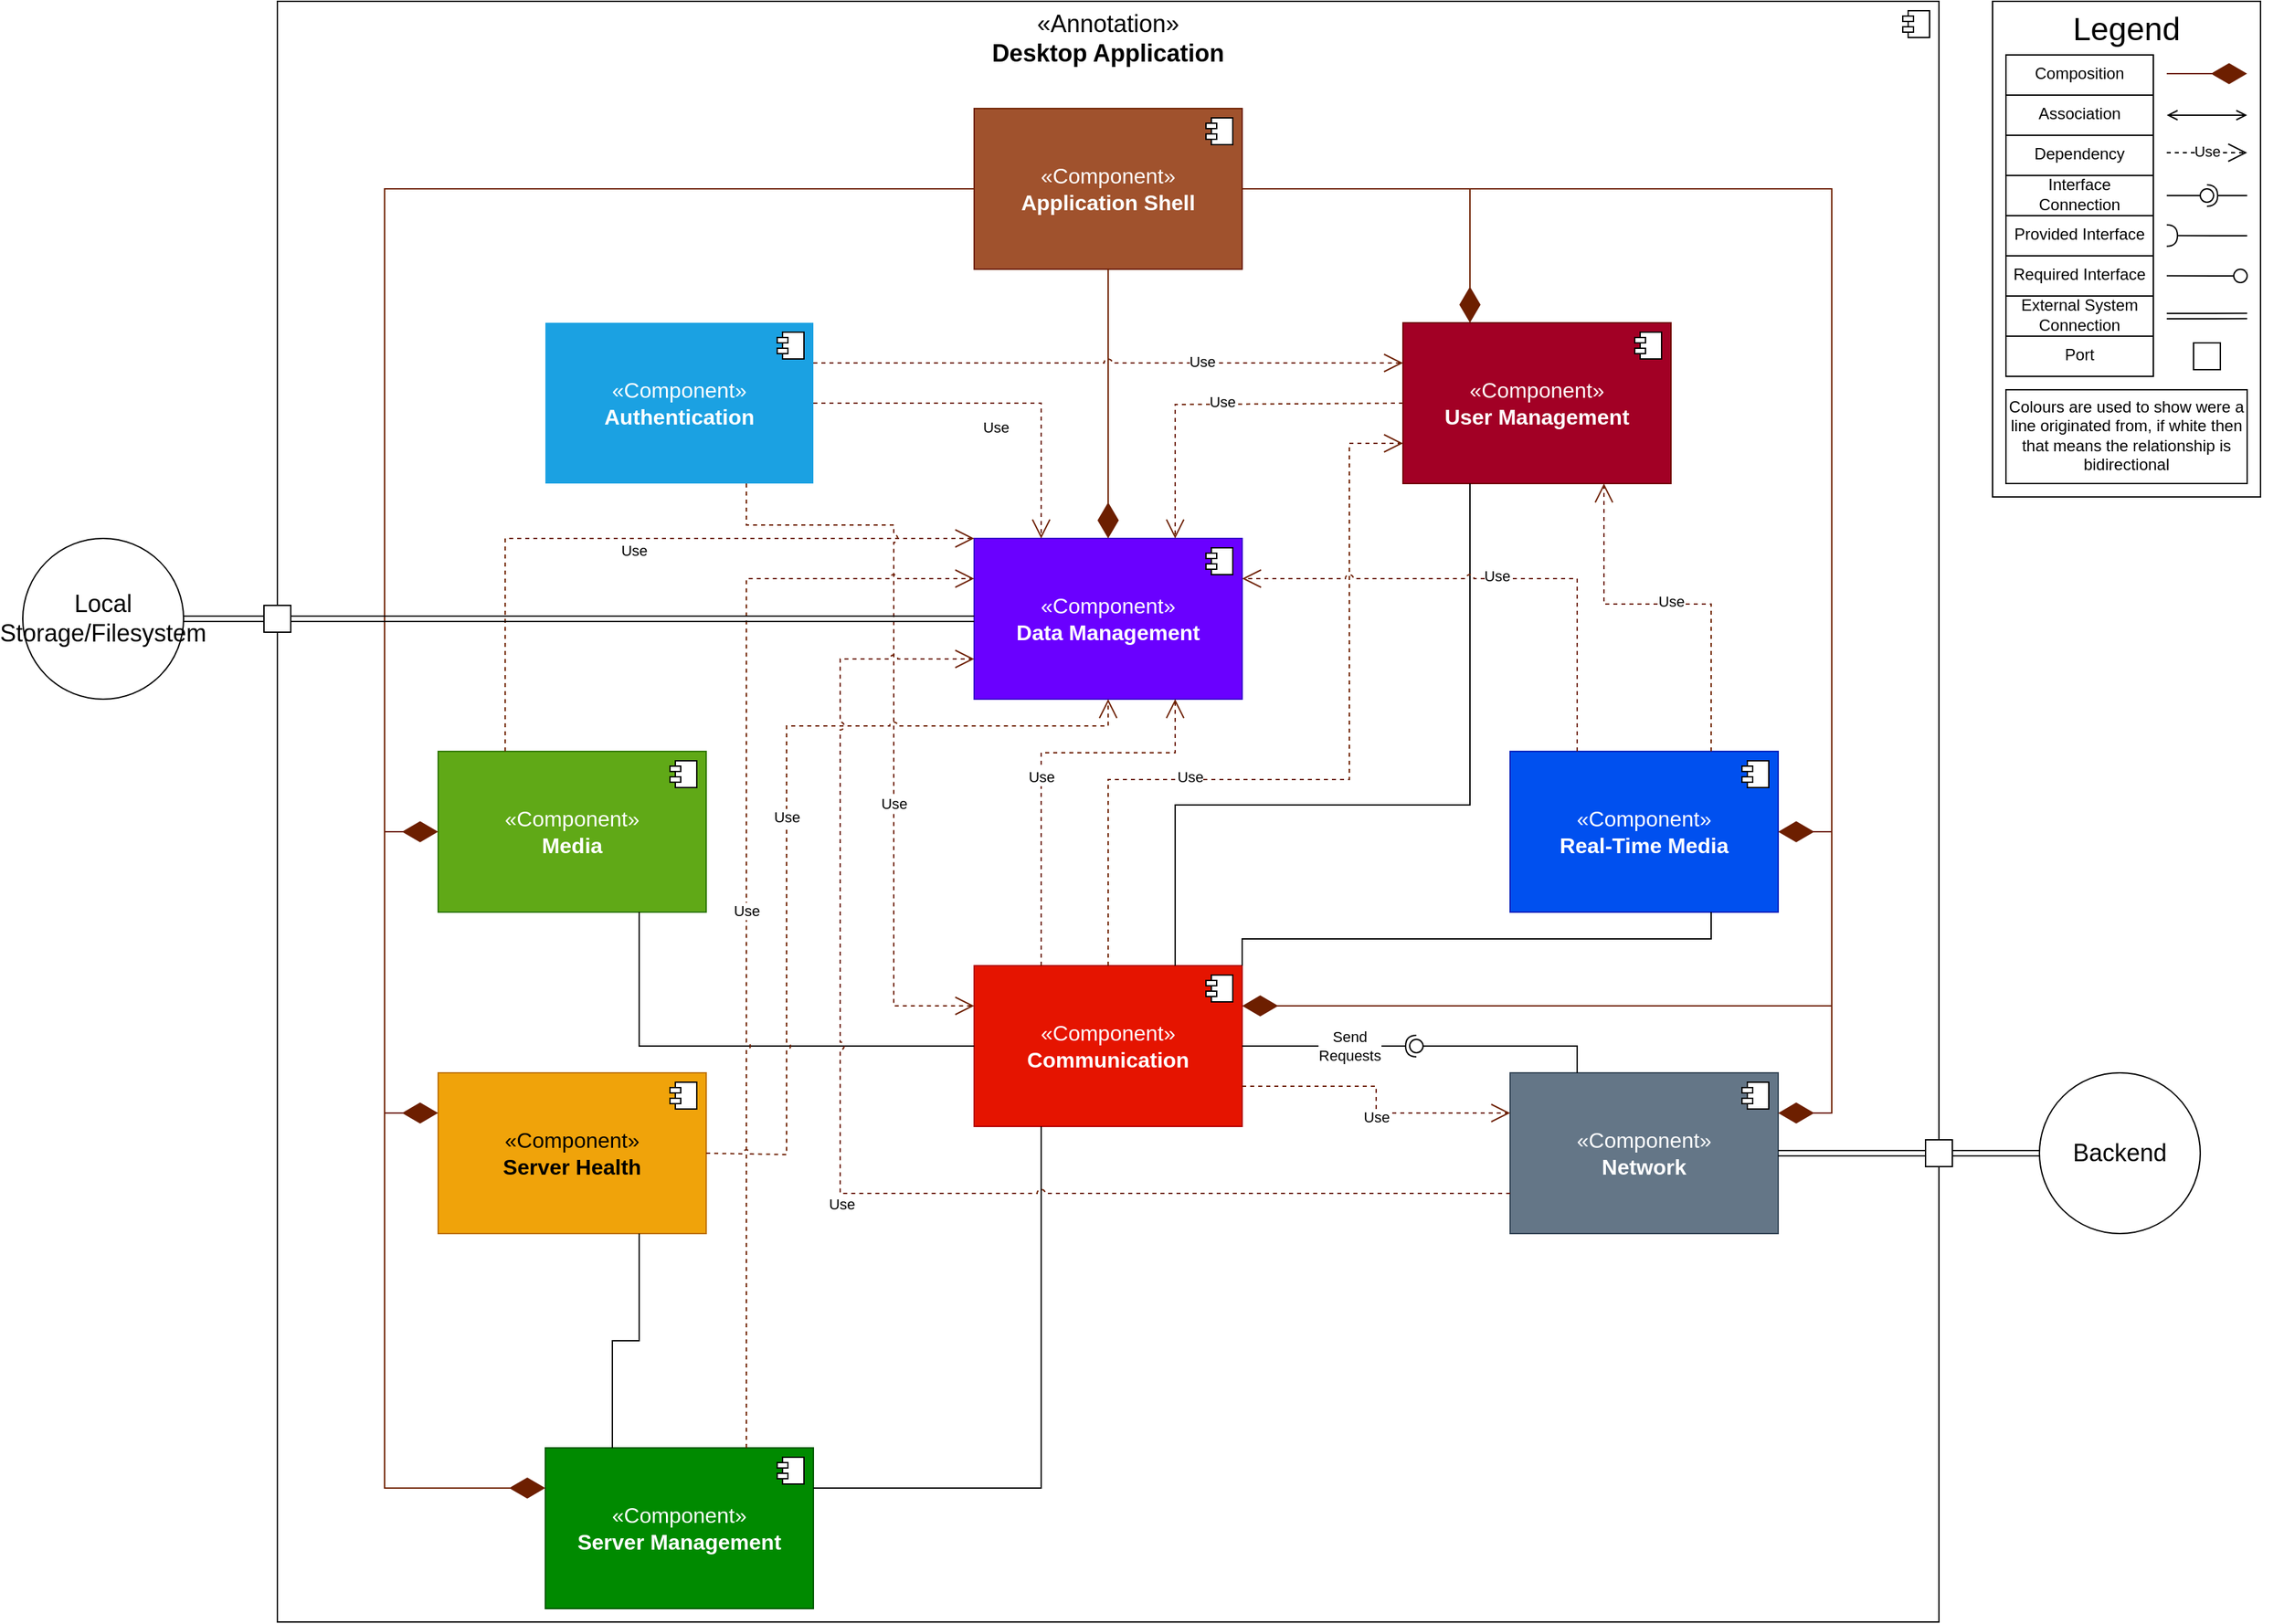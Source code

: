 <mxfile version="28.0.9">
  <diagram name="Page-1" id="DsRGJmGJqcMgEW-HnMj5">
    <mxGraphModel dx="4339" dy="2342" grid="1" gridSize="10" guides="1" tooltips="1" connect="1" arrows="1" fold="1" page="1" pageScale="1" pageWidth="827" pageHeight="1169" math="0" shadow="0">
      <root>
        <mxCell id="0" />
        <mxCell id="1" parent="0" />
        <mxCell id="caR7gAtZFD9YYuB8HHjG-178" value="&lt;font style=&quot;font-size: 18px;&quot;&gt;«&lt;font&gt;Annotation&lt;/font&gt;»&lt;/font&gt;&lt;br&gt;&lt;div&gt;&lt;font style=&quot;font-size: 18px;&quot;&gt;&lt;b&gt;Desktop Application&lt;/b&gt;&lt;/font&gt;&lt;/div&gt;" style="html=1;dropTarget=0;whiteSpace=wrap;verticalAlign=top;fillColor=default;" vertex="1" parent="1">
          <mxGeometry x="-1480" y="-41" width="1240" height="1210" as="geometry" />
        </mxCell>
        <mxCell id="caR7gAtZFD9YYuB8HHjG-179" value="" style="shape=module;jettyWidth=8;jettyHeight=4;" vertex="1" parent="caR7gAtZFD9YYuB8HHjG-178">
          <mxGeometry x="1" width="20" height="20" relative="1" as="geometry">
            <mxPoint x="-27" y="7" as="offset" />
          </mxGeometry>
        </mxCell>
        <mxCell id="caR7gAtZFD9YYuB8HHjG-76" value="&lt;font style=&quot;font-size: 24px;&quot;&gt;Legend&lt;/font&gt;" style="rounded=0;whiteSpace=wrap;html=1;verticalAlign=top;fillColor=none;" vertex="1" parent="1">
          <mxGeometry x="-200" y="-41" width="200" height="370" as="geometry" />
        </mxCell>
        <mxCell id="caR7gAtZFD9YYuB8HHjG-77" value="Composition" style="rounded=0;whiteSpace=wrap;html=1;spacing=2;spacingTop=-2;" vertex="1" parent="1">
          <mxGeometry x="-190" y="-1" width="110" height="30" as="geometry" />
        </mxCell>
        <mxCell id="caR7gAtZFD9YYuB8HHjG-78" value="Association" style="rounded=0;whiteSpace=wrap;html=1;spacingTop=-2;" vertex="1" parent="1">
          <mxGeometry x="-190" y="29" width="110" height="30" as="geometry" />
        </mxCell>
        <mxCell id="caR7gAtZFD9YYuB8HHjG-79" value="Dependency" style="rounded=0;whiteSpace=wrap;html=1;spacingTop=-2;" vertex="1" parent="1">
          <mxGeometry x="-190" y="59" width="110" height="30" as="geometry" />
        </mxCell>
        <mxCell id="caR7gAtZFD9YYuB8HHjG-80" value="Interface Connection" style="rounded=0;whiteSpace=wrap;html=1;spacingTop=-2;" vertex="1" parent="1">
          <mxGeometry x="-190" y="89" width="110" height="30" as="geometry" />
        </mxCell>
        <mxCell id="caR7gAtZFD9YYuB8HHjG-81" value="Provided Interface" style="rounded=0;whiteSpace=wrap;html=1;spacingTop=-2;" vertex="1" parent="1">
          <mxGeometry x="-190" y="119" width="110" height="30" as="geometry" />
        </mxCell>
        <mxCell id="caR7gAtZFD9YYuB8HHjG-82" value="Required Interface" style="rounded=0;whiteSpace=wrap;html=1;spacingTop=-2;" vertex="1" parent="1">
          <mxGeometry x="-190" y="149" width="110" height="30" as="geometry" />
        </mxCell>
        <mxCell id="caR7gAtZFD9YYuB8HHjG-83" value="External System Connection" style="rounded=0;whiteSpace=wrap;html=1;spacingTop=-2;" vertex="1" parent="1">
          <mxGeometry x="-190" y="179" width="110" height="30" as="geometry" />
        </mxCell>
        <mxCell id="caR7gAtZFD9YYuB8HHjG-84" value="" style="endArrow=diamondThin;endFill=1;endSize=24;html=1;rounded=0;fillColor=#a0522d;strokeColor=light-dark(#6D1F00, #ffffff);" edge="1" parent="1">
          <mxGeometry width="160" relative="1" as="geometry">
            <mxPoint x="-70" y="13" as="sourcePoint" />
            <mxPoint x="-10" y="13" as="targetPoint" />
          </mxGeometry>
        </mxCell>
        <mxCell id="caR7gAtZFD9YYuB8HHjG-85" value="" style="endArrow=open;html=1;rounded=0;strokeColor=light-dark(#000000, #ffffff);startArrow=open;startFill=0;endFill=0;jumpStyle=arc;" edge="1" parent="1">
          <mxGeometry width="50" height="50" relative="1" as="geometry">
            <mxPoint x="-10" y="44" as="sourcePoint" />
            <mxPoint x="-70" y="44" as="targetPoint" />
          </mxGeometry>
        </mxCell>
        <mxCell id="caR7gAtZFD9YYuB8HHjG-86" value="Use" style="endArrow=open;endSize=12;dashed=1;html=1;rounded=0;spacingTop=-2;" edge="1" parent="1">
          <mxGeometry width="160" relative="1" as="geometry">
            <mxPoint x="-70" y="72" as="sourcePoint" />
            <mxPoint x="-10" y="72" as="targetPoint" />
          </mxGeometry>
        </mxCell>
        <mxCell id="caR7gAtZFD9YYuB8HHjG-87" value="" style="rounded=0;orthogonalLoop=1;jettySize=auto;html=1;endArrow=halfCircle;endFill=0;endSize=6;strokeWidth=1;sketch=0;" edge="1" parent="1" target="caR7gAtZFD9YYuB8HHjG-89">
          <mxGeometry relative="1" as="geometry">
            <mxPoint x="-10" y="104" as="sourcePoint" />
          </mxGeometry>
        </mxCell>
        <mxCell id="caR7gAtZFD9YYuB8HHjG-88" value="" style="rounded=0;orthogonalLoop=1;jettySize=auto;html=1;endArrow=oval;endFill=0;sketch=0;sourcePerimeterSpacing=0;targetPerimeterSpacing=0;endSize=10;" edge="1" parent="1" target="caR7gAtZFD9YYuB8HHjG-89">
          <mxGeometry relative="1" as="geometry">
            <mxPoint x="-70" y="104" as="sourcePoint" />
          </mxGeometry>
        </mxCell>
        <mxCell id="caR7gAtZFD9YYuB8HHjG-89" value="" style="ellipse;whiteSpace=wrap;html=1;align=center;aspect=fixed;fillColor=none;strokeColor=none;resizable=0;perimeter=centerPerimeter;rotatable=0;allowArrows=0;points=[];outlineConnect=1;" vertex="1" parent="1">
          <mxGeometry x="-45" y="99" width="10" height="10" as="geometry" />
        </mxCell>
        <mxCell id="caR7gAtZFD9YYuB8HHjG-90" value="" style="rounded=0;orthogonalLoop=1;jettySize=auto;html=1;endArrow=halfCircle;endFill=0;endSize=6;strokeWidth=1;sketch=0;fontSize=12;curved=1;" edge="1" parent="1">
          <mxGeometry relative="1" as="geometry">
            <mxPoint x="-10" y="134" as="sourcePoint" />
            <mxPoint x="-70" y="133.92" as="targetPoint" />
          </mxGeometry>
        </mxCell>
        <mxCell id="caR7gAtZFD9YYuB8HHjG-91" value="" style="ellipse;whiteSpace=wrap;html=1;align=center;aspect=fixed;fillColor=none;strokeColor=none;resizable=0;perimeter=centerPerimeter;rotatable=0;allowArrows=0;points=[];outlineConnect=1;" vertex="1" parent="1">
          <mxGeometry x="-50" y="129" width="10" height="10" as="geometry" />
        </mxCell>
        <mxCell id="caR7gAtZFD9YYuB8HHjG-92" value="" style="rounded=0;orthogonalLoop=1;jettySize=auto;html=1;endArrow=oval;endFill=0;sketch=0;sourcePerimeterSpacing=0;targetPerimeterSpacing=0;endSize=10;" edge="1" parent="1">
          <mxGeometry relative="1" as="geometry">
            <mxPoint x="-70" y="163.92" as="sourcePoint" />
            <mxPoint x="-15" y="164" as="targetPoint" />
          </mxGeometry>
        </mxCell>
        <mxCell id="caR7gAtZFD9YYuB8HHjG-93" value="" style="ellipse;whiteSpace=wrap;html=1;align=center;aspect=fixed;fillColor=none;strokeColor=none;resizable=0;perimeter=centerPerimeter;rotatable=0;allowArrows=0;points=[];outlineConnect=1;" vertex="1" parent="1">
          <mxGeometry x="-45" y="139" width="10" height="10" as="geometry" />
        </mxCell>
        <mxCell id="caR7gAtZFD9YYuB8HHjG-94" value="" style="shape=link;html=1;rounded=0;" edge="1" parent="1">
          <mxGeometry width="100" relative="1" as="geometry">
            <mxPoint x="-70" y="194" as="sourcePoint" />
            <mxPoint x="-10" y="193.92" as="targetPoint" />
          </mxGeometry>
        </mxCell>
        <mxCell id="caR7gAtZFD9YYuB8HHjG-95" value="Colours are used to show were a line originated from, if white then that means the relationship is bidirectional" style="rounded=0;whiteSpace=wrap;html=1;spacingTop=-2;" vertex="1" parent="1">
          <mxGeometry x="-190" y="249" width="180" height="70" as="geometry" />
        </mxCell>
        <mxCell id="caR7gAtZFD9YYuB8HHjG-96" value="&lt;div&gt;&lt;font style=&quot;font-size: 16px;&quot;&gt;«Component»&lt;/font&gt;&lt;/div&gt;&lt;font style=&quot;font-size: 16px;&quot;&gt;&lt;b&gt;&lt;font&gt;Authentication&lt;/font&gt;&lt;/b&gt;&lt;/font&gt;" style="html=1;dropTarget=0;whiteSpace=wrap;fillColor=light-dark(#1ba1e2, #f6d32d);fontColor=#ffffff;strokeColor=light-dark(default, #f6d32d);" vertex="1" parent="1">
          <mxGeometry x="-1280" y="199" width="200" height="120" as="geometry" />
        </mxCell>
        <mxCell id="caR7gAtZFD9YYuB8HHjG-97" value="" style="shape=module;jettyWidth=8;jettyHeight=4;" vertex="1" parent="caR7gAtZFD9YYuB8HHjG-96">
          <mxGeometry x="1" width="20" height="20" relative="1" as="geometry">
            <mxPoint x="-27" y="7" as="offset" />
          </mxGeometry>
        </mxCell>
        <mxCell id="caR7gAtZFD9YYuB8HHjG-98" value="" style="ellipse;whiteSpace=wrap;html=1;align=center;aspect=fixed;fillColor=none;strokeColor=none;resizable=0;perimeter=centerPerimeter;rotatable=0;allowArrows=0;points=[];outlineConnect=1;" vertex="1" parent="1">
          <mxGeometry x="-1050" y="474" width="10" height="10" as="geometry" />
        </mxCell>
        <mxCell id="caR7gAtZFD9YYuB8HHjG-99" value="&lt;div&gt;&lt;font style=&quot;font-size: 16px;&quot;&gt;«Component»&lt;/font&gt;&lt;/div&gt;&lt;font style=&quot;font-size: 16px;&quot;&gt;&lt;b&gt;&lt;font&gt;Application Shell&lt;/font&gt;&lt;/b&gt;&lt;/font&gt;" style="html=1;dropTarget=0;whiteSpace=wrap;fillColor=#a0522d;strokeColor=#6D1F00;fontColor=#ffffff;" vertex="1" parent="1">
          <mxGeometry x="-960" y="39" width="200" height="120" as="geometry" />
        </mxCell>
        <mxCell id="caR7gAtZFD9YYuB8HHjG-100" value="" style="shape=module;jettyWidth=8;jettyHeight=4;" vertex="1" parent="caR7gAtZFD9YYuB8HHjG-99">
          <mxGeometry x="1" width="20" height="20" relative="1" as="geometry">
            <mxPoint x="-27" y="7" as="offset" />
          </mxGeometry>
        </mxCell>
        <mxCell id="caR7gAtZFD9YYuB8HHjG-101" value="&lt;div&gt;&lt;font style=&quot;font-size: 16px;&quot;&gt;«Component»&lt;/font&gt;&lt;/div&gt;&lt;font style=&quot;font-size: 16px;&quot;&gt;&lt;b&gt;&lt;font&gt;Server Management&lt;/font&gt;&lt;/b&gt;&lt;/font&gt;" style="html=1;dropTarget=0;whiteSpace=wrap;fillColor=#008a00;fontColor=#ffffff;strokeColor=#005700;" vertex="1" parent="1">
          <mxGeometry x="-1280" y="1039" width="200" height="120" as="geometry" />
        </mxCell>
        <mxCell id="caR7gAtZFD9YYuB8HHjG-102" value="" style="shape=module;jettyWidth=8;jettyHeight=4;" vertex="1" parent="caR7gAtZFD9YYuB8HHjG-101">
          <mxGeometry x="1" width="20" height="20" relative="1" as="geometry">
            <mxPoint x="-27" y="7" as="offset" />
          </mxGeometry>
        </mxCell>
        <mxCell id="caR7gAtZFD9YYuB8HHjG-103" value="&lt;div&gt;&lt;font style=&quot;font-size: 16px;&quot;&gt;«Component»&lt;/font&gt;&lt;/div&gt;&lt;font style=&quot;font-size: 16px;&quot;&gt;&lt;b&gt;&lt;font&gt;Communication&lt;/font&gt;&lt;/b&gt;&lt;/font&gt;" style="html=1;dropTarget=0;whiteSpace=wrap;fillColor=light-dark(#e51400, #e01b24);fontColor=#ffffff;strokeColor=light-dark(#B20000, #ed333b);" vertex="1" parent="1">
          <mxGeometry x="-960" y="679" width="200" height="120" as="geometry" />
        </mxCell>
        <mxCell id="caR7gAtZFD9YYuB8HHjG-104" value="" style="shape=module;jettyWidth=8;jettyHeight=4;" vertex="1" parent="caR7gAtZFD9YYuB8HHjG-103">
          <mxGeometry x="1" width="20" height="20" relative="1" as="geometry">
            <mxPoint x="-27" y="7" as="offset" />
          </mxGeometry>
        </mxCell>
        <mxCell id="caR7gAtZFD9YYuB8HHjG-105" value="&lt;div&gt;&lt;font style=&quot;font-size: 16px;&quot;&gt;«Component»&lt;/font&gt;&lt;/div&gt;&lt;font style=&quot;font-size: 16px;&quot;&gt;&lt;b&gt;&lt;font&gt;Real-Time Media&lt;/font&gt;&lt;/b&gt;&lt;/font&gt;" style="html=1;dropTarget=0;whiteSpace=wrap;fillColor=#0050ef;fontColor=#ffffff;strokeColor=#001DBC;" vertex="1" parent="1">
          <mxGeometry x="-560" y="519" width="200" height="120" as="geometry" />
        </mxCell>
        <mxCell id="caR7gAtZFD9YYuB8HHjG-106" value="" style="shape=module;jettyWidth=8;jettyHeight=4;" vertex="1" parent="caR7gAtZFD9YYuB8HHjG-105">
          <mxGeometry x="1" width="20" height="20" relative="1" as="geometry">
            <mxPoint x="-27" y="7" as="offset" />
          </mxGeometry>
        </mxCell>
        <mxCell id="caR7gAtZFD9YYuB8HHjG-107" value="&lt;div&gt;&lt;font style=&quot;font-size: 16px;&quot;&gt;«Component»&lt;/font&gt;&lt;/div&gt;&lt;font style=&quot;font-size: 16px;&quot;&gt;&lt;b&gt;&lt;font&gt;Data Management&lt;/font&gt;&lt;/b&gt;&lt;/font&gt;" style="html=1;dropTarget=0;whiteSpace=wrap;fillColor=#6a00ff;fontColor=#ffffff;strokeColor=#3700CC;" vertex="1" parent="1">
          <mxGeometry x="-960" y="360" width="200" height="120" as="geometry" />
        </mxCell>
        <mxCell id="caR7gAtZFD9YYuB8HHjG-108" value="" style="shape=module;jettyWidth=8;jettyHeight=4;" vertex="1" parent="caR7gAtZFD9YYuB8HHjG-107">
          <mxGeometry x="1" width="20" height="20" relative="1" as="geometry">
            <mxPoint x="-27" y="7" as="offset" />
          </mxGeometry>
        </mxCell>
        <mxCell id="caR7gAtZFD9YYuB8HHjG-109" value="&lt;div&gt;&lt;font style=&quot;font-size: 16px;&quot;&gt;«Component»&lt;/font&gt;&lt;/div&gt;&lt;font style=&quot;font-size: 16px;&quot;&gt;&lt;b&gt;&lt;font&gt;User Management&lt;/font&gt;&lt;/b&gt;&lt;/font&gt;" style="html=1;dropTarget=0;whiteSpace=wrap;fillColor=#a20025;fontColor=#ffffff;strokeColor=#6F0000;" vertex="1" parent="1">
          <mxGeometry x="-640" y="199" width="200" height="120" as="geometry" />
        </mxCell>
        <mxCell id="caR7gAtZFD9YYuB8HHjG-110" value="" style="shape=module;jettyWidth=8;jettyHeight=4;" vertex="1" parent="caR7gAtZFD9YYuB8HHjG-109">
          <mxGeometry x="1" width="20" height="20" relative="1" as="geometry">
            <mxPoint x="-27" y="7" as="offset" />
          </mxGeometry>
        </mxCell>
        <mxCell id="caR7gAtZFD9YYuB8HHjG-111" value="&lt;div&gt;&lt;font style=&quot;font-size: 16px;&quot;&gt;«Component»&lt;/font&gt;&lt;/div&gt;&lt;font style=&quot;font-size: 16px;&quot;&gt;&lt;b&gt;&lt;font&gt;Network&lt;/font&gt;&lt;/b&gt;&lt;/font&gt;" style="html=1;dropTarget=0;whiteSpace=wrap;fillColor=light-dark(#647687, #613583);strokeColor=light-dark(#314354, #613583);fontColor=#ffffff;" vertex="1" parent="1">
          <mxGeometry x="-560" y="759" width="200" height="120" as="geometry" />
        </mxCell>
        <mxCell id="caR7gAtZFD9YYuB8HHjG-112" value="" style="shape=module;jettyWidth=8;jettyHeight=4;" vertex="1" parent="caR7gAtZFD9YYuB8HHjG-111">
          <mxGeometry x="1" width="20" height="20" relative="1" as="geometry">
            <mxPoint x="-27" y="7" as="offset" />
          </mxGeometry>
        </mxCell>
        <mxCell id="caR7gAtZFD9YYuB8HHjG-113" value="&lt;font style=&quot;font-size: 18px;&quot;&gt;Backend&lt;/font&gt;" style="ellipse;whiteSpace=wrap;html=1;aspect=fixed;" vertex="1" parent="1">
          <mxGeometry x="-165" y="759" width="120" height="120" as="geometry" />
        </mxCell>
        <mxCell id="caR7gAtZFD9YYuB8HHjG-114" value="" style="ellipse;whiteSpace=wrap;html=1;align=center;aspect=fixed;fillColor=none;strokeColor=none;resizable=0;perimeter=centerPerimeter;rotatable=0;allowArrows=0;points=[];outlineConnect=1;" vertex="1" parent="1">
          <mxGeometry x="-695" y="824" width="10" height="10" as="geometry" />
        </mxCell>
        <mxCell id="caR7gAtZFD9YYuB8HHjG-115" value="&lt;font style=&quot;font-size: 18px;&quot;&gt;Local Storage/Filesystem&lt;/font&gt;" style="ellipse;whiteSpace=wrap;html=1;aspect=fixed;" vertex="1" parent="1">
          <mxGeometry x="-1670" y="360" width="120" height="120" as="geometry" />
        </mxCell>
        <mxCell id="caR7gAtZFD9YYuB8HHjG-116" value="&lt;div&gt;&lt;font style=&quot;font-size: 16px;&quot;&gt;«Component»&lt;/font&gt;&lt;/div&gt;&lt;font style=&quot;font-size: 16px;&quot;&gt;&lt;b&gt;&lt;font&gt;Server Health&lt;/font&gt;&lt;/b&gt;&lt;/font&gt;" style="html=1;dropTarget=0;whiteSpace=wrap;fillColor=#f0a30a;fontColor=#000000;strokeColor=#BD7000;" vertex="1" parent="1">
          <mxGeometry x="-1360" y="759" width="200" height="120" as="geometry" />
        </mxCell>
        <mxCell id="caR7gAtZFD9YYuB8HHjG-117" value="" style="shape=module;jettyWidth=8;jettyHeight=4;" vertex="1" parent="caR7gAtZFD9YYuB8HHjG-116">
          <mxGeometry x="1" width="20" height="20" relative="1" as="geometry">
            <mxPoint x="-27" y="7" as="offset" />
          </mxGeometry>
        </mxCell>
        <mxCell id="caR7gAtZFD9YYuB8HHjG-118" value="&lt;div&gt;&lt;font style=&quot;font-size: 16px;&quot;&gt;«Component»&lt;/font&gt;&lt;/div&gt;&lt;font style=&quot;font-size: 16px;&quot;&gt;&lt;b&gt;&lt;font&gt;Media&lt;/font&gt;&lt;/b&gt;&lt;/font&gt;" style="html=1;dropTarget=0;whiteSpace=wrap;fillColor=light-dark(#60A917,#305909);fontColor=#ffffff;strokeColor=light-dark(#2D7600,#385924);" vertex="1" parent="1">
          <mxGeometry x="-1360" y="519" width="200" height="120" as="geometry" />
        </mxCell>
        <mxCell id="caR7gAtZFD9YYuB8HHjG-119" value="" style="shape=module;jettyWidth=8;jettyHeight=4;" vertex="1" parent="caR7gAtZFD9YYuB8HHjG-118">
          <mxGeometry x="1" width="20" height="20" relative="1" as="geometry">
            <mxPoint x="-27" y="7" as="offset" />
          </mxGeometry>
        </mxCell>
        <mxCell id="caR7gAtZFD9YYuB8HHjG-120" value="" style="endArrow=diamondThin;endFill=1;endSize=24;html=1;rounded=0;exitX=0;exitY=0.5;exitDx=0;exitDy=0;fillColor=#a0522d;strokeColor=#6D1F00;entryX=0;entryY=0.5;entryDx=0;entryDy=0;" edge="1" parent="1" source="caR7gAtZFD9YYuB8HHjG-99" target="caR7gAtZFD9YYuB8HHjG-118">
          <mxGeometry width="160" relative="1" as="geometry">
            <mxPoint x="-970" y="664" as="sourcePoint" />
            <mxPoint x="-1370" y="509" as="targetPoint" />
            <Array as="points">
              <mxPoint x="-1400" y="99" />
              <mxPoint x="-1400" y="579" />
            </Array>
          </mxGeometry>
        </mxCell>
        <mxCell id="caR7gAtZFD9YYuB8HHjG-122" value="" style="endArrow=diamondThin;endFill=1;endSize=24;html=1;rounded=0;exitX=1;exitY=0.5;exitDx=0;exitDy=0;fillColor=#a0522d;strokeColor=#6D1F00;entryX=0.25;entryY=0;entryDx=0;entryDy=0;" edge="1" parent="1" source="caR7gAtZFD9YYuB8HHjG-99" target="caR7gAtZFD9YYuB8HHjG-109">
          <mxGeometry width="160" relative="1" as="geometry">
            <mxPoint x="-650" y="829" as="sourcePoint" />
            <mxPoint x="-450" y="739" as="targetPoint" />
            <Array as="points">
              <mxPoint x="-590" y="99" />
            </Array>
          </mxGeometry>
        </mxCell>
        <mxCell id="caR7gAtZFD9YYuB8HHjG-123" value="" style="endArrow=diamondThin;endFill=1;endSize=24;html=1;rounded=0;exitX=0.5;exitY=1;exitDx=0;exitDy=0;fillColor=#a0522d;strokeColor=#6D1F00;entryX=0.5;entryY=0;entryDx=0;entryDy=0;" edge="1" parent="1" source="caR7gAtZFD9YYuB8HHjG-99" target="caR7gAtZFD9YYuB8HHjG-107">
          <mxGeometry width="160" relative="1" as="geometry">
            <mxPoint x="-790" y="749" as="sourcePoint" />
            <mxPoint x="-990" y="659" as="targetPoint" />
          </mxGeometry>
        </mxCell>
        <mxCell id="caR7gAtZFD9YYuB8HHjG-124" value="" style="endArrow=diamondThin;endFill=1;endSize=24;html=1;rounded=0;exitX=0;exitY=0.5;exitDx=0;exitDy=0;fillColor=#a0522d;strokeColor=#6D1F00;entryX=0;entryY=0.25;entryDx=0;entryDy=0;" edge="1" parent="1" source="caR7gAtZFD9YYuB8HHjG-99" target="caR7gAtZFD9YYuB8HHjG-116">
          <mxGeometry width="160" relative="1" as="geometry">
            <mxPoint x="-1025" y="1179" as="sourcePoint" />
            <mxPoint x="-1145" y="809" as="targetPoint" />
            <Array as="points">
              <mxPoint x="-1400" y="99" />
              <mxPoint x="-1400" y="789" />
            </Array>
          </mxGeometry>
        </mxCell>
        <mxCell id="caR7gAtZFD9YYuB8HHjG-125" value="" style="endArrow=diamondThin;endFill=1;endSize=24;html=1;rounded=0;exitX=0;exitY=0.5;exitDx=0;exitDy=0;fillColor=#a0522d;strokeColor=#6D1F00;entryX=0;entryY=0.25;entryDx=0;entryDy=0;" edge="1" parent="1" source="caR7gAtZFD9YYuB8HHjG-99" target="caR7gAtZFD9YYuB8HHjG-101">
          <mxGeometry width="160" relative="1" as="geometry">
            <mxPoint x="-880" y="969" as="sourcePoint" />
            <mxPoint x="-1080" y="1099" as="targetPoint" />
            <Array as="points">
              <mxPoint x="-1400" y="99" />
              <mxPoint x="-1400" y="1069" />
            </Array>
          </mxGeometry>
        </mxCell>
        <mxCell id="caR7gAtZFD9YYuB8HHjG-126" value="" style="endArrow=diamondThin;endFill=1;endSize=24;html=1;rounded=0;exitX=1;exitY=0.5;exitDx=0;exitDy=0;fillColor=#a0522d;strokeColor=#6D1F00;entryX=1;entryY=0.25;entryDx=0;entryDy=0;" edge="1" parent="1" source="caR7gAtZFD9YYuB8HHjG-99" target="caR7gAtZFD9YYuB8HHjG-111">
          <mxGeometry width="160" relative="1" as="geometry">
            <mxPoint x="-460" y="749" as="sourcePoint" />
            <mxPoint x="-330" y="799" as="targetPoint" />
            <Array as="points">
              <mxPoint x="-320" y="99" />
              <mxPoint x="-320" y="789" />
            </Array>
          </mxGeometry>
        </mxCell>
        <mxCell id="caR7gAtZFD9YYuB8HHjG-127" value="Use" style="endArrow=open;endSize=12;dashed=1;html=1;rounded=0;exitX=1;exitY=0.75;exitDx=0;exitDy=0;fillColor=#a0522d;strokeColor=light-dark(#6D1F00,#ED333B);jumpStyle=arc;labelPosition=center;verticalLabelPosition=bottom;align=center;verticalAlign=top;startArrow=none;startFill=0;startSize=12;entryX=0;entryY=0.25;entryDx=0;entryDy=0;" edge="1" parent="1" source="caR7gAtZFD9YYuB8HHjG-103" target="caR7gAtZFD9YYuB8HHjG-111">
          <mxGeometry width="160" relative="1" as="geometry">
            <mxPoint x="-310" y="619" as="sourcePoint" />
            <mxPoint x="-540" y="679" as="targetPoint" />
            <Array as="points">
              <mxPoint x="-660" y="769" />
              <mxPoint x="-660" y="789" />
            </Array>
          </mxGeometry>
        </mxCell>
        <mxCell id="caR7gAtZFD9YYuB8HHjG-131" value="Use" style="endArrow=open;endSize=12;dashed=1;html=1;rounded=0;exitX=1;exitY=0.25;exitDx=0;exitDy=0;fillColor=#a0522d;strokeColor=light-dark(#6D1F00,#F6D32D);jumpStyle=arc;labelPosition=center;verticalLabelPosition=bottom;align=center;verticalAlign=top;startArrow=none;startFill=0;startSize=12;entryX=0;entryY=0.25;entryDx=0;entryDy=0;spacingTop=-5;" edge="1" parent="1" source="caR7gAtZFD9YYuB8HHjG-96" target="caR7gAtZFD9YYuB8HHjG-109">
          <mxGeometry x="0.318" y="9" width="160" relative="1" as="geometry">
            <mxPoint x="-380" y="799" as="sourcePoint" />
            <mxPoint x="-740" y="519" as="targetPoint" />
            <Array as="points" />
            <mxPoint as="offset" />
          </mxGeometry>
        </mxCell>
        <mxCell id="caR7gAtZFD9YYuB8HHjG-132" value="Use" style="endArrow=open;endSize=12;dashed=1;html=1;rounded=0;exitX=1;exitY=0.5;exitDx=0;exitDy=0;fillColor=#a0522d;strokeColor=light-dark(#6D1F00,#F6D32D);jumpStyle=arc;labelPosition=center;verticalLabelPosition=bottom;align=center;verticalAlign=top;startArrow=none;startFill=0;startSize=12;entryX=0.25;entryY=0;entryDx=0;entryDy=0;spacingTop=-5;" edge="1" parent="1" source="caR7gAtZFD9YYuB8HHjG-96" target="caR7gAtZFD9YYuB8HHjG-107">
          <mxGeometry y="-10" width="160" relative="1" as="geometry">
            <mxPoint x="-560" y="1069" as="sourcePoint" />
            <mxPoint x="-440" y="669" as="targetPoint" />
            <Array as="points">
              <mxPoint x="-910" y="259" />
            </Array>
            <mxPoint as="offset" />
          </mxGeometry>
        </mxCell>
        <mxCell id="caR7gAtZFD9YYuB8HHjG-137" value="Use" style="endArrow=open;endSize=12;dashed=1;html=1;rounded=0;exitX=0;exitY=0.5;exitDx=0;exitDy=0;fillColor=#a0522d;strokeColor=light-dark(#6D1F00,#FFC5C5);jumpStyle=arc;labelPosition=center;verticalLabelPosition=bottom;align=center;verticalAlign=top;startArrow=none;startFill=0;startSize=12;entryX=0.75;entryY=0;entryDx=0;entryDy=0;spacingTop=-5;" edge="1" parent="1" source="caR7gAtZFD9YYuB8HHjG-109" target="caR7gAtZFD9YYuB8HHjG-107">
          <mxGeometry y="-10" width="160" relative="1" as="geometry">
            <mxPoint x="-570" y="529" as="sourcePoint" />
            <mxPoint x="-400" y="459" as="targetPoint" />
            <Array as="points">
              <mxPoint x="-810" y="260" />
            </Array>
            <mxPoint as="offset" />
          </mxGeometry>
        </mxCell>
        <mxCell id="caR7gAtZFD9YYuB8HHjG-140" value="" style="endArrow=none;html=1;edgeStyle=orthogonalEdgeStyle;rounded=0;exitX=0.25;exitY=1;exitDx=0;exitDy=0;entryX=0.75;entryY=0;entryDx=0;entryDy=0;" edge="1" parent="1" source="caR7gAtZFD9YYuB8HHjG-109" target="caR7gAtZFD9YYuB8HHjG-103">
          <mxGeometry relative="1" as="geometry">
            <mxPoint x="-860" y="529" as="sourcePoint" />
            <mxPoint x="-700" y="529" as="targetPoint" />
            <Array as="points">
              <mxPoint x="-590" y="559" />
              <mxPoint x="-810" y="559" />
            </Array>
          </mxGeometry>
        </mxCell>
        <mxCell id="caR7gAtZFD9YYuB8HHjG-143" value="" style="rounded=0;orthogonalLoop=1;jettySize=auto;html=1;endArrow=oval;endFill=0;sketch=0;sourcePerimeterSpacing=0;targetPerimeterSpacing=0;endSize=10;exitX=0.25;exitY=0;exitDx=0;exitDy=0;strokeColor=light-dark(#000000,#A9B8C7);jumpStyle=arc;" edge="1" parent="1" source="caR7gAtZFD9YYuB8HHjG-111">
          <mxGeometry relative="1" as="geometry">
            <mxPoint x="-700" y="709" as="sourcePoint" />
            <mxPoint x="-630" y="739" as="targetPoint" />
            <Array as="points">
              <mxPoint x="-510" y="739" />
            </Array>
          </mxGeometry>
        </mxCell>
        <mxCell id="caR7gAtZFD9YYuB8HHjG-144" value="" style="rounded=0;orthogonalLoop=1;jettySize=auto;html=1;endArrow=halfCircle;endFill=0;endSize=6;strokeWidth=1;sketch=0;strokeColor=light-dark(#000000,#ED333B);jumpStyle=arc;exitX=1;exitY=0.5;exitDx=0;exitDy=0;" edge="1" parent="1" source="caR7gAtZFD9YYuB8HHjG-103">
          <mxGeometry relative="1" as="geometry">
            <mxPoint x="-860" y="679" as="sourcePoint" />
            <mxPoint x="-630" y="739" as="targetPoint" />
            <Array as="points">
              <mxPoint x="-680" y="739" />
            </Array>
          </mxGeometry>
        </mxCell>
        <mxCell id="caR7gAtZFD9YYuB8HHjG-145" value="Send&lt;br&gt;Requests" style="edgeLabel;html=1;align=center;verticalAlign=middle;resizable=0;points=[];" vertex="1" connectable="0" parent="caR7gAtZFD9YYuB8HHjG-144">
          <mxGeometry x="0.379" relative="1" as="geometry">
            <mxPoint x="-10" as="offset" />
          </mxGeometry>
        </mxCell>
        <mxCell id="caR7gAtZFD9YYuB8HHjG-151" value="Use" style="endArrow=open;endSize=12;dashed=1;html=1;rounded=0;fillColor=#a0522d;strokeColor=light-dark(#6D1F00,#ED333B);jumpStyle=arc;labelPosition=center;verticalLabelPosition=bottom;align=center;verticalAlign=top;startArrow=none;startFill=0;startSize=12;entryX=0;entryY=0.75;entryDx=0;entryDy=0;spacingTop=-5;exitX=0.5;exitY=0;exitDx=0;exitDy=0;" edge="1" parent="1" source="caR7gAtZFD9YYuB8HHjG-103" target="caR7gAtZFD9YYuB8HHjG-109">
          <mxGeometry x="-0.344" y="10" width="160" relative="1" as="geometry">
            <mxPoint x="-810" y="679" as="sourcePoint" />
            <mxPoint x="-690" y="399" as="targetPoint" />
            <mxPoint as="offset" />
            <Array as="points">
              <mxPoint x="-860" y="540" />
              <mxPoint x="-680" y="540" />
              <mxPoint x="-680" y="289" />
            </Array>
          </mxGeometry>
        </mxCell>
        <mxCell id="caR7gAtZFD9YYuB8HHjG-152" value="" style="endArrow=none;html=1;edgeStyle=orthogonalEdgeStyle;rounded=0;exitX=1;exitY=0;exitDx=0;exitDy=0;entryX=0.75;entryY=1;entryDx=0;entryDy=0;jumpStyle=arc;" edge="1" parent="1" source="caR7gAtZFD9YYuB8HHjG-103" target="caR7gAtZFD9YYuB8HHjG-105">
          <mxGeometry relative="1" as="geometry">
            <mxPoint x="-360" y="669" as="sourcePoint" />
            <mxPoint x="-330" y="829" as="targetPoint" />
          </mxGeometry>
        </mxCell>
        <mxCell id="caR7gAtZFD9YYuB8HHjG-154" value="Use" style="endArrow=open;endSize=12;dashed=1;html=1;rounded=0;exitX=0.25;exitY=0;exitDx=0;exitDy=0;fillColor=#a0522d;strokeColor=light-dark(#6D1F00,#ED333B);jumpStyle=arc;labelPosition=center;verticalLabelPosition=bottom;align=center;verticalAlign=top;startArrow=none;startFill=0;startSize=12;entryX=0.75;entryY=1;entryDx=0;entryDy=0;spacingTop=-5;" edge="1" parent="1" source="caR7gAtZFD9YYuB8HHjG-103" target="caR7gAtZFD9YYuB8HHjG-107">
          <mxGeometry width="160" relative="1" as="geometry">
            <mxPoint x="-500" y="744" as="sourcePoint" />
            <mxPoint x="-530" y="539" as="targetPoint" />
            <Array as="points">
              <mxPoint x="-910" y="520" />
              <mxPoint x="-810" y="520" />
            </Array>
          </mxGeometry>
        </mxCell>
        <mxCell id="caR7gAtZFD9YYuB8HHjG-158" value="Use" style="endArrow=open;endSize=12;dashed=1;html=1;rounded=0;exitX=0.25;exitY=0;exitDx=0;exitDy=0;fillColor=#a0522d;strokeColor=light-dark(#6D1F00,#385924);jumpStyle=arc;labelPosition=center;verticalLabelPosition=bottom;align=center;verticalAlign=top;startArrow=none;startFill=0;startSize=12;spacingTop=-4;entryX=0;entryY=0;entryDx=0;entryDy=0;" edge="1" parent="1" source="caR7gAtZFD9YYuB8HHjG-118" target="caR7gAtZFD9YYuB8HHjG-107">
          <mxGeometry width="160" relative="1" as="geometry">
            <mxPoint x="-560" y="819" as="sourcePoint" />
            <mxPoint x="-910" y="480" as="targetPoint" />
            <Array as="points">
              <mxPoint x="-1310" y="360" />
            </Array>
          </mxGeometry>
        </mxCell>
        <mxCell id="caR7gAtZFD9YYuB8HHjG-160" value="" style="endArrow=none;html=1;edgeStyle=orthogonalEdgeStyle;rounded=0;exitX=0;exitY=0.5;exitDx=0;exitDy=0;entryX=0.75;entryY=1;entryDx=0;entryDy=0;" edge="1" parent="1" source="caR7gAtZFD9YYuB8HHjG-103" target="caR7gAtZFD9YYuB8HHjG-118">
          <mxGeometry relative="1" as="geometry">
            <mxPoint x="-400" y="719" as="sourcePoint" />
            <mxPoint x="-370" y="919" as="targetPoint" />
          </mxGeometry>
        </mxCell>
        <mxCell id="caR7gAtZFD9YYuB8HHjG-161" value="Use" style="endArrow=open;endSize=12;dashed=1;html=1;rounded=0;exitX=0.75;exitY=1;exitDx=0;exitDy=0;fillColor=#a0522d;strokeColor=light-dark(#6D1F00,#F6D32D);jumpStyle=arc;labelPosition=center;verticalLabelPosition=bottom;align=center;verticalAlign=top;startArrow=none;startFill=0;startSize=12;spacingTop=-5;entryX=0;entryY=0.25;entryDx=0;entryDy=0;" edge="1" parent="1" source="caR7gAtZFD9YYuB8HHjG-96" target="caR7gAtZFD9YYuB8HHjG-103">
          <mxGeometry x="0.218" width="160" relative="1" as="geometry">
            <mxPoint x="-690" y="549" as="sourcePoint" />
            <mxPoint x="-540" y="509" as="targetPoint" />
            <Array as="points">
              <mxPoint x="-1130" y="350" />
              <mxPoint x="-1020" y="350" />
              <mxPoint x="-1020" y="709" />
            </Array>
            <mxPoint as="offset" />
          </mxGeometry>
        </mxCell>
        <mxCell id="caR7gAtZFD9YYuB8HHjG-162" value="" style="endArrow=diamondThin;endFill=1;endSize=24;html=1;rounded=0;exitX=1;exitY=0.5;exitDx=0;exitDy=0;fillColor=#a0522d;strokeColor=#6D1F00;entryX=1;entryY=0.5;entryDx=0;entryDy=0;" edge="1" parent="1" source="caR7gAtZFD9YYuB8HHjG-99" target="caR7gAtZFD9YYuB8HHjG-105">
          <mxGeometry width="160" relative="1" as="geometry">
            <mxPoint x="-460" y="589" as="sourcePoint" />
            <mxPoint x="-860" y="1069" as="targetPoint" />
            <Array as="points">
              <mxPoint x="-320" y="99" />
              <mxPoint x="-320" y="579" />
            </Array>
          </mxGeometry>
        </mxCell>
        <mxCell id="caR7gAtZFD9YYuB8HHjG-164" value="Use" style="endArrow=open;endSize=12;dashed=1;html=1;rounded=0;exitX=0.75;exitY=0;exitDx=0;exitDy=0;fillColor=#a0522d;strokeColor=light-dark(#6D1F00,#B2CBFF);jumpStyle=arc;labelPosition=center;verticalLabelPosition=bottom;align=center;verticalAlign=top;startArrow=none;startFill=0;startSize=12;entryX=0.75;entryY=1;entryDx=0;entryDy=0;spacingTop=-15;" edge="1" parent="1" source="caR7gAtZFD9YYuB8HHjG-105" target="caR7gAtZFD9YYuB8HHjG-109">
          <mxGeometry width="160" relative="1" as="geometry">
            <mxPoint x="-510" y="519" as="sourcePoint" />
            <mxPoint x="-340" y="419" as="targetPoint" />
            <Array as="points">
              <mxPoint x="-410" y="409" />
              <mxPoint x="-490" y="409" />
            </Array>
            <mxPoint as="offset" />
          </mxGeometry>
        </mxCell>
        <mxCell id="caR7gAtZFD9YYuB8HHjG-165" value="Use" style="endArrow=open;endSize=12;dashed=1;html=1;rounded=0;exitX=0.25;exitY=0;exitDx=0;exitDy=0;fillColor=#a0522d;strokeColor=light-dark(#6D1F00,#B2CBFF);jumpStyle=arc;labelPosition=center;verticalLabelPosition=bottom;align=center;verticalAlign=top;startArrow=none;startFill=0;startSize=12;entryX=1;entryY=0.25;entryDx=0;entryDy=0;spacingTop=-15;" edge="1" parent="1" source="caR7gAtZFD9YYuB8HHjG-105" target="caR7gAtZFD9YYuB8HHjG-107">
          <mxGeometry width="160" relative="1" as="geometry">
            <mxPoint x="-360" y="709" as="sourcePoint" />
            <mxPoint x="-440" y="509" as="targetPoint" />
            <Array as="points">
              <mxPoint x="-510" y="390" />
            </Array>
          </mxGeometry>
        </mxCell>
        <mxCell id="caR7gAtZFD9YYuB8HHjG-166" value="" style="endArrow=none;html=1;edgeStyle=orthogonalEdgeStyle;rounded=0;exitX=1;exitY=0.25;exitDx=0;exitDy=0;entryX=0.25;entryY=1;entryDx=0;entryDy=0;jumpStyle=arc;" edge="1" parent="1" source="caR7gAtZFD9YYuB8HHjG-101" target="caR7gAtZFD9YYuB8HHjG-103">
          <mxGeometry relative="1" as="geometry">
            <mxPoint x="-700" y="1159" as="sourcePoint" />
            <mxPoint x="-350" y="1089" as="targetPoint" />
          </mxGeometry>
        </mxCell>
        <mxCell id="caR7gAtZFD9YYuB8HHjG-167" value="Use" style="endArrow=open;endSize=12;dashed=1;html=1;rounded=0;exitX=0.75;exitY=0;exitDx=0;exitDy=0;fillColor=#a0522d;strokeColor=light-dark(#6D1F00,#82CD82);jumpStyle=arc;labelPosition=center;verticalLabelPosition=bottom;align=center;verticalAlign=top;startArrow=none;startFill=0;startSize=12;entryX=0;entryY=0.25;entryDx=0;entryDy=0;spacingTop=-5;" edge="1" parent="1" source="caR7gAtZFD9YYuB8HHjG-101" target="caR7gAtZFD9YYuB8HHjG-107">
          <mxGeometry width="160" relative="1" as="geometry">
            <mxPoint x="-840" y="1259" as="sourcePoint" />
            <mxPoint x="-1010" y="899" as="targetPoint" />
            <Array as="points">
              <mxPoint x="-1130" y="390" />
            </Array>
          </mxGeometry>
        </mxCell>
        <mxCell id="caR7gAtZFD9YYuB8HHjG-168" value="" style="endArrow=none;html=1;edgeStyle=orthogonalEdgeStyle;rounded=0;exitX=0.25;exitY=0;exitDx=0;exitDy=0;entryX=0.75;entryY=1;entryDx=0;entryDy=0;jumpStyle=arc;" edge="1" parent="1" source="caR7gAtZFD9YYuB8HHjG-101" target="caR7gAtZFD9YYuB8HHjG-116">
          <mxGeometry relative="1" as="geometry">
            <mxPoint x="-790" y="1339" as="sourcePoint" />
            <mxPoint x="-620" y="1009" as="targetPoint" />
          </mxGeometry>
        </mxCell>
        <mxCell id="caR7gAtZFD9YYuB8HHjG-171" value="Use" style="endArrow=open;endSize=12;dashed=1;html=1;rounded=0;exitX=1;exitY=0.5;exitDx=0;exitDy=0;fillColor=#a0522d;strokeColor=light-dark(#6D1F00,#C17F1F);jumpStyle=arc;labelPosition=center;verticalLabelPosition=bottom;align=center;verticalAlign=top;startArrow=none;startFill=0;startSize=12;entryX=0.5;entryY=1;entryDx=0;entryDy=0;spacingTop=-5;" edge="1" parent="1" source="caR7gAtZFD9YYuB8HHjG-116" target="caR7gAtZFD9YYuB8HHjG-107">
          <mxGeometry width="160" relative="1" as="geometry">
            <mxPoint x="-870" y="1069" as="sourcePoint" />
            <mxPoint x="-1040" y="709" as="targetPoint" />
            <Array as="points">
              <mxPoint x="-1100" y="820" />
              <mxPoint x="-1100" y="500" />
              <mxPoint x="-860" y="500" />
            </Array>
          </mxGeometry>
        </mxCell>
        <mxCell id="caR7gAtZFD9YYuB8HHjG-172" value="Use" style="endArrow=open;endSize=12;dashed=1;html=1;rounded=0;exitX=0;exitY=0.75;exitDx=0;exitDy=0;fillColor=#a0522d;strokeColor=light-dark(#6D1F00,#613583);jumpStyle=arc;labelPosition=center;verticalLabelPosition=bottom;align=center;verticalAlign=top;startArrow=none;startFill=0;startSize=12;entryX=0;entryY=0.75;entryDx=0;entryDy=0;spacingTop=-5;" edge="1" parent="1" source="caR7gAtZFD9YYuB8HHjG-111" target="caR7gAtZFD9YYuB8HHjG-107">
          <mxGeometry width="160" relative="1" as="geometry">
            <mxPoint x="-530" y="1219" as="sourcePoint" />
            <mxPoint x="-700" y="859" as="targetPoint" />
            <Array as="points">
              <mxPoint x="-1060" y="849" />
              <mxPoint x="-1060" y="450" />
            </Array>
          </mxGeometry>
        </mxCell>
        <mxCell id="caR7gAtZFD9YYuB8HHjG-175" value="" style="shape=link;html=1;rounded=0;exitX=1;exitY=0.5;exitDx=0;exitDy=0;entryX=0;entryY=0.5;entryDx=0;entryDy=0;" edge="1" parent="1" source="caR7gAtZFD9YYuB8HHjG-181" target="caR7gAtZFD9YYuB8HHjG-113">
          <mxGeometry width="100" relative="1" as="geometry">
            <mxPoint x="-460.42" y="879" as="sourcePoint" />
            <mxPoint x="-460.42" y="1059" as="targetPoint" />
          </mxGeometry>
        </mxCell>
        <mxCell id="caR7gAtZFD9YYuB8HHjG-176" value="" style="endArrow=diamondThin;endFill=1;endSize=24;html=1;rounded=0;exitX=1;exitY=0.5;exitDx=0;exitDy=0;fillColor=#a0522d;strokeColor=#6D1F00;entryX=1;entryY=0.25;entryDx=0;entryDy=0;" edge="1" parent="1" source="caR7gAtZFD9YYuB8HHjG-99" target="caR7gAtZFD9YYuB8HHjG-103">
          <mxGeometry width="160" relative="1" as="geometry">
            <mxPoint x="-740" y="129" as="sourcePoint" />
            <mxPoint x="-340" y="609" as="targetPoint" />
            <Array as="points">
              <mxPoint x="-320" y="99" />
              <mxPoint x="-320" y="709" />
            </Array>
          </mxGeometry>
        </mxCell>
        <mxCell id="caR7gAtZFD9YYuB8HHjG-177" value="" style="shape=link;html=1;rounded=0;exitX=0;exitY=0.5;exitDx=0;exitDy=0;entryX=1;entryY=0.5;entryDx=0;entryDy=0;" edge="1" parent="1" source="caR7gAtZFD9YYuB8HHjG-183" target="caR7gAtZFD9YYuB8HHjG-115">
          <mxGeometry width="100" relative="1" as="geometry">
            <mxPoint x="-1400" y="339" as="sourcePoint" />
            <mxPoint x="-1400" y="639" as="targetPoint" />
          </mxGeometry>
        </mxCell>
        <mxCell id="caR7gAtZFD9YYuB8HHjG-182" value="" style="shape=link;html=1;rounded=0;exitX=1;exitY=0.5;exitDx=0;exitDy=0;entryX=0;entryY=0.5;entryDx=0;entryDy=0;" edge="1" parent="1" source="caR7gAtZFD9YYuB8HHjG-111" target="caR7gAtZFD9YYuB8HHjG-181">
          <mxGeometry width="100" relative="1" as="geometry">
            <mxPoint x="-360" y="819" as="sourcePoint" />
            <mxPoint x="-165" y="819" as="targetPoint" />
          </mxGeometry>
        </mxCell>
        <mxCell id="caR7gAtZFD9YYuB8HHjG-181" value="" style="rounded=0;whiteSpace=wrap;html=1;" vertex="1" parent="1">
          <mxGeometry x="-250" y="809" width="20" height="20" as="geometry" />
        </mxCell>
        <mxCell id="caR7gAtZFD9YYuB8HHjG-184" value="" style="shape=link;html=1;rounded=0;exitX=0;exitY=0.5;exitDx=0;exitDy=0;entryX=1;entryY=0.5;entryDx=0;entryDy=0;" edge="1" parent="1" source="caR7gAtZFD9YYuB8HHjG-107" target="caR7gAtZFD9YYuB8HHjG-183">
          <mxGeometry width="100" relative="1" as="geometry">
            <mxPoint x="-1280" y="259" as="sourcePoint" />
            <mxPoint x="-1540" y="259" as="targetPoint" />
          </mxGeometry>
        </mxCell>
        <mxCell id="caR7gAtZFD9YYuB8HHjG-183" value="" style="rounded=0;whiteSpace=wrap;html=1;" vertex="1" parent="1">
          <mxGeometry x="-1490" y="410" width="20" height="20" as="geometry" />
        </mxCell>
        <mxCell id="caR7gAtZFD9YYuB8HHjG-185" value="Port" style="rounded=0;whiteSpace=wrap;html=1;spacingTop=-2;" vertex="1" parent="1">
          <mxGeometry x="-190" y="209" width="110" height="30" as="geometry" />
        </mxCell>
        <mxCell id="caR7gAtZFD9YYuB8HHjG-187" value="" style="rounded=0;whiteSpace=wrap;html=1;" vertex="1" parent="1">
          <mxGeometry x="-50" y="214" width="20" height="20" as="geometry" />
        </mxCell>
      </root>
    </mxGraphModel>
  </diagram>
</mxfile>
